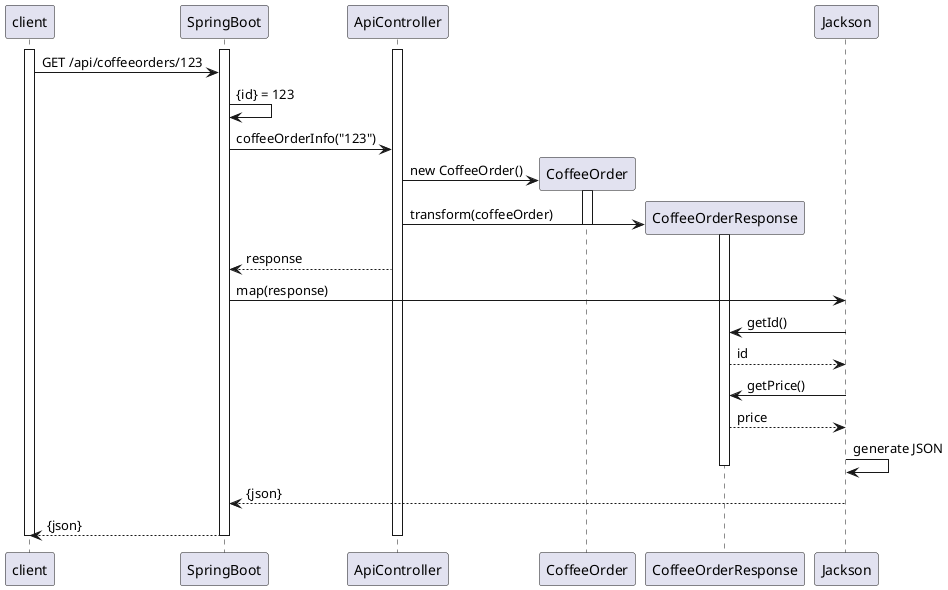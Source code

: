 @startuml
participant client
activate client
activate SpringBoot
activate ApiController
client -> SpringBoot: GET /api/coffeeorders/123

SpringBoot -> SpringBoot: {id} = 123
SpringBoot -> ApiController: coffeeOrderInfo("123")
create CoffeeOrder
ApiController -> CoffeeOrder: new CoffeeOrder()
activate CoffeeOrder
create CoffeeOrderResponse
ApiController -> CoffeeOrderResponse: transform(coffeeOrder)
activate CoffeeOrderResponse
deactivate CoffeeOrder

ApiController --> SpringBoot: response
SpringBoot -> Jackson: map(response)
Jackson -> CoffeeOrderResponse: getId()
CoffeeOrderResponse --> Jackson: id
Jackson -> CoffeeOrderResponse: getPrice()
CoffeeOrderResponse --> Jackson: price
Jackson -> Jackson: generate JSON
deactivate CoffeeOrderResponse
Jackson --> SpringBoot: {json}

SpringBoot --> client: {json}
deactivate ApiController
deactivate SpringBoot
deactivate client
@enduml